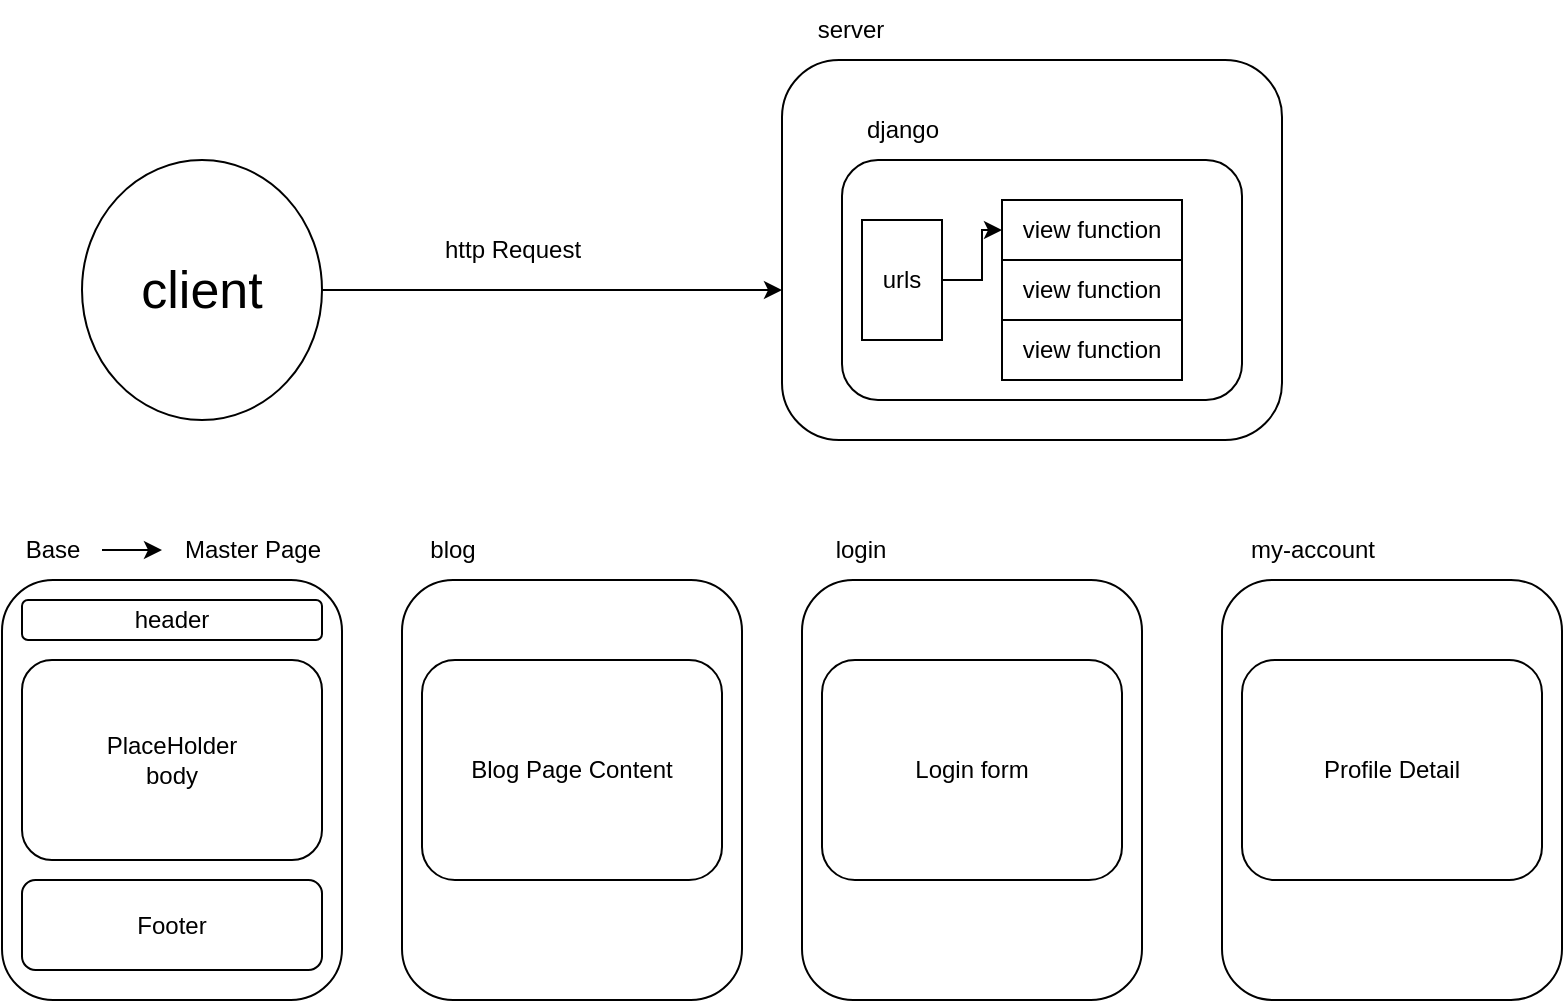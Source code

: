 <mxfile version="24.7.5" pages="2">
  <diagram name="‫صفحه - 1‬" id="th1CTg-6v1FbNG2bYKaC">
    <mxGraphModel dx="941" dy="523" grid="1" gridSize="10" guides="1" tooltips="1" connect="1" arrows="1" fold="1" page="1" pageScale="1" pageWidth="827" pageHeight="1169" math="0" shadow="0">
      <root>
        <mxCell id="0" />
        <mxCell id="1" parent="0" />
        <mxCell id="SiWFL1iWXHyE2DdlsyHQ-2" style="edgeStyle=orthogonalEdgeStyle;rounded=0;orthogonalLoop=1;jettySize=auto;html=1;" edge="1" parent="1" source="SiWFL1iWXHyE2DdlsyHQ-1">
          <mxGeometry relative="1" as="geometry">
            <mxPoint x="410" y="285" as="targetPoint" />
          </mxGeometry>
        </mxCell>
        <mxCell id="SiWFL1iWXHyE2DdlsyHQ-1" value="&lt;font style=&quot;font-size: 26px;&quot;&gt;client&lt;/font&gt;" style="ellipse;whiteSpace=wrap;html=1;" vertex="1" parent="1">
          <mxGeometry x="60" y="220" width="120" height="130" as="geometry" />
        </mxCell>
        <mxCell id="SiWFL1iWXHyE2DdlsyHQ-3" value="http Request" style="text;html=1;align=center;verticalAlign=middle;resizable=0;points=[];autosize=1;strokeColor=none;fillColor=none;" vertex="1" parent="1">
          <mxGeometry x="230" y="250" width="90" height="30" as="geometry" />
        </mxCell>
        <mxCell id="Myr80R1P8JGl3SPwv0gJ-1" value="" style="rounded=1;whiteSpace=wrap;html=1;" vertex="1" parent="1">
          <mxGeometry x="410" y="170" width="250" height="190" as="geometry" />
        </mxCell>
        <mxCell id="Myr80R1P8JGl3SPwv0gJ-2" value="server" style="text;html=1;align=center;verticalAlign=middle;resizable=0;points=[];autosize=1;strokeColor=none;fillColor=none;" vertex="1" parent="1">
          <mxGeometry x="414" y="140" width="60" height="30" as="geometry" />
        </mxCell>
        <mxCell id="Myr80R1P8JGl3SPwv0gJ-3" value="" style="rounded=1;whiteSpace=wrap;html=1;" vertex="1" parent="1">
          <mxGeometry x="440" y="220" width="200" height="120" as="geometry" />
        </mxCell>
        <mxCell id="Myr80R1P8JGl3SPwv0gJ-4" value="django" style="text;html=1;align=center;verticalAlign=middle;resizable=0;points=[];autosize=1;strokeColor=none;fillColor=none;" vertex="1" parent="1">
          <mxGeometry x="440" y="190" width="60" height="30" as="geometry" />
        </mxCell>
        <mxCell id="Myr80R1P8JGl3SPwv0gJ-10" style="edgeStyle=orthogonalEdgeStyle;rounded=0;orthogonalLoop=1;jettySize=auto;html=1;entryX=0;entryY=0.5;entryDx=0;entryDy=0;" edge="1" parent="1" source="Myr80R1P8JGl3SPwv0gJ-5" target="Myr80R1P8JGl3SPwv0gJ-7">
          <mxGeometry relative="1" as="geometry" />
        </mxCell>
        <mxCell id="Myr80R1P8JGl3SPwv0gJ-5" value="urls" style="rounded=0;whiteSpace=wrap;html=1;" vertex="1" parent="1">
          <mxGeometry x="450" y="250" width="40" height="60" as="geometry" />
        </mxCell>
        <mxCell id="Myr80R1P8JGl3SPwv0gJ-7" value="view function" style="rounded=0;whiteSpace=wrap;html=1;" vertex="1" parent="1">
          <mxGeometry x="520" y="240" width="90" height="30" as="geometry" />
        </mxCell>
        <mxCell id="Myr80R1P8JGl3SPwv0gJ-8" value="view function" style="rounded=0;whiteSpace=wrap;html=1;" vertex="1" parent="1">
          <mxGeometry x="520" y="270" width="90" height="30" as="geometry" />
        </mxCell>
        <mxCell id="Myr80R1P8JGl3SPwv0gJ-9" value="view function" style="rounded=0;whiteSpace=wrap;html=1;" vertex="1" parent="1">
          <mxGeometry x="520" y="300" width="90" height="30" as="geometry" />
        </mxCell>
        <mxCell id="Myr80R1P8JGl3SPwv0gJ-12" value="" style="rounded=1;whiteSpace=wrap;html=1;" vertex="1" parent="1">
          <mxGeometry x="220" y="430" width="170" height="210" as="geometry" />
        </mxCell>
        <mxCell id="Myr80R1P8JGl3SPwv0gJ-13" value="" style="rounded=1;whiteSpace=wrap;html=1;" vertex="1" parent="1">
          <mxGeometry x="420" y="430" width="170" height="210" as="geometry" />
        </mxCell>
        <mxCell id="Myr80R1P8JGl3SPwv0gJ-14" value="" style="rounded=1;whiteSpace=wrap;html=1;" vertex="1" parent="1">
          <mxGeometry x="630" y="430" width="170" height="210" as="geometry" />
        </mxCell>
        <mxCell id="Myr80R1P8JGl3SPwv0gJ-15" value="blog" style="text;html=1;align=center;verticalAlign=middle;resizable=0;points=[];autosize=1;strokeColor=none;fillColor=none;" vertex="1" parent="1">
          <mxGeometry x="220" y="400" width="50" height="30" as="geometry" />
        </mxCell>
        <mxCell id="Myr80R1P8JGl3SPwv0gJ-16" value="login" style="text;html=1;align=center;verticalAlign=middle;resizable=0;points=[];autosize=1;strokeColor=none;fillColor=none;" vertex="1" parent="1">
          <mxGeometry x="424" y="400" width="50" height="30" as="geometry" />
        </mxCell>
        <mxCell id="Myr80R1P8JGl3SPwv0gJ-17" value="my-account" style="text;html=1;align=center;verticalAlign=middle;resizable=0;points=[];autosize=1;strokeColor=none;fillColor=none;" vertex="1" parent="1">
          <mxGeometry x="630" y="400" width="90" height="30" as="geometry" />
        </mxCell>
        <mxCell id="Myr80R1P8JGl3SPwv0gJ-24" value="Blog Page Content" style="rounded=1;whiteSpace=wrap;html=1;" vertex="1" parent="1">
          <mxGeometry x="230" y="470" width="150" height="110" as="geometry" />
        </mxCell>
        <mxCell id="Myr80R1P8JGl3SPwv0gJ-25" value="Login form" style="rounded=1;whiteSpace=wrap;html=1;" vertex="1" parent="1">
          <mxGeometry x="430" y="470" width="150" height="110" as="geometry" />
        </mxCell>
        <mxCell id="Myr80R1P8JGl3SPwv0gJ-26" value="Profile Detail" style="rounded=1;whiteSpace=wrap;html=1;" vertex="1" parent="1">
          <mxGeometry x="640" y="470" width="150" height="110" as="geometry" />
        </mxCell>
        <mxCell id="Myr80R1P8JGl3SPwv0gJ-28" value="" style="rounded=1;whiteSpace=wrap;html=1;" vertex="1" parent="1">
          <mxGeometry x="20" y="430" width="170" height="210" as="geometry" />
        </mxCell>
        <mxCell id="Myr80R1P8JGl3SPwv0gJ-35" style="edgeStyle=orthogonalEdgeStyle;rounded=0;orthogonalLoop=1;jettySize=auto;html=1;" edge="1" parent="1" source="Myr80R1P8JGl3SPwv0gJ-29">
          <mxGeometry relative="1" as="geometry">
            <mxPoint x="100" y="415" as="targetPoint" />
          </mxGeometry>
        </mxCell>
        <mxCell id="Myr80R1P8JGl3SPwv0gJ-29" value="Base" style="text;html=1;align=center;verticalAlign=middle;resizable=0;points=[];autosize=1;strokeColor=none;fillColor=none;" vertex="1" parent="1">
          <mxGeometry x="20" y="400" width="50" height="30" as="geometry" />
        </mxCell>
        <mxCell id="Myr80R1P8JGl3SPwv0gJ-30" value="header" style="rounded=1;whiteSpace=wrap;html=1;" vertex="1" parent="1">
          <mxGeometry x="30" y="440" width="150" height="20" as="geometry" />
        </mxCell>
        <mxCell id="Myr80R1P8JGl3SPwv0gJ-31" value="Footer" style="rounded=1;whiteSpace=wrap;html=1;" vertex="1" parent="1">
          <mxGeometry x="30" y="580" width="150" height="45" as="geometry" />
        </mxCell>
        <mxCell id="Myr80R1P8JGl3SPwv0gJ-32" value="PlaceHolder&lt;br&gt;body" style="rounded=1;whiteSpace=wrap;html=1;" vertex="1" parent="1">
          <mxGeometry x="30" y="470" width="150" height="100" as="geometry" />
        </mxCell>
        <mxCell id="Myr80R1P8JGl3SPwv0gJ-36" value="Master Page" style="text;html=1;align=center;verticalAlign=middle;resizable=0;points=[];autosize=1;strokeColor=none;fillColor=none;" vertex="1" parent="1">
          <mxGeometry x="100" y="400" width="90" height="30" as="geometry" />
        </mxCell>
      </root>
    </mxGraphModel>
  </diagram>
  <diagram id="K0clZsfL8IrOo3DzxM2_" name="‫صفحه - 2‬">
    <mxGraphModel dx="1364" dy="759" grid="1" gridSize="10" guides="1" tooltips="1" connect="1" arrows="1" fold="1" page="1" pageScale="1" pageWidth="827" pageHeight="1169" math="0" shadow="0">
      <root>
        <mxCell id="0" />
        <mxCell id="1" parent="0" />
      </root>
    </mxGraphModel>
  </diagram>
</mxfile>
